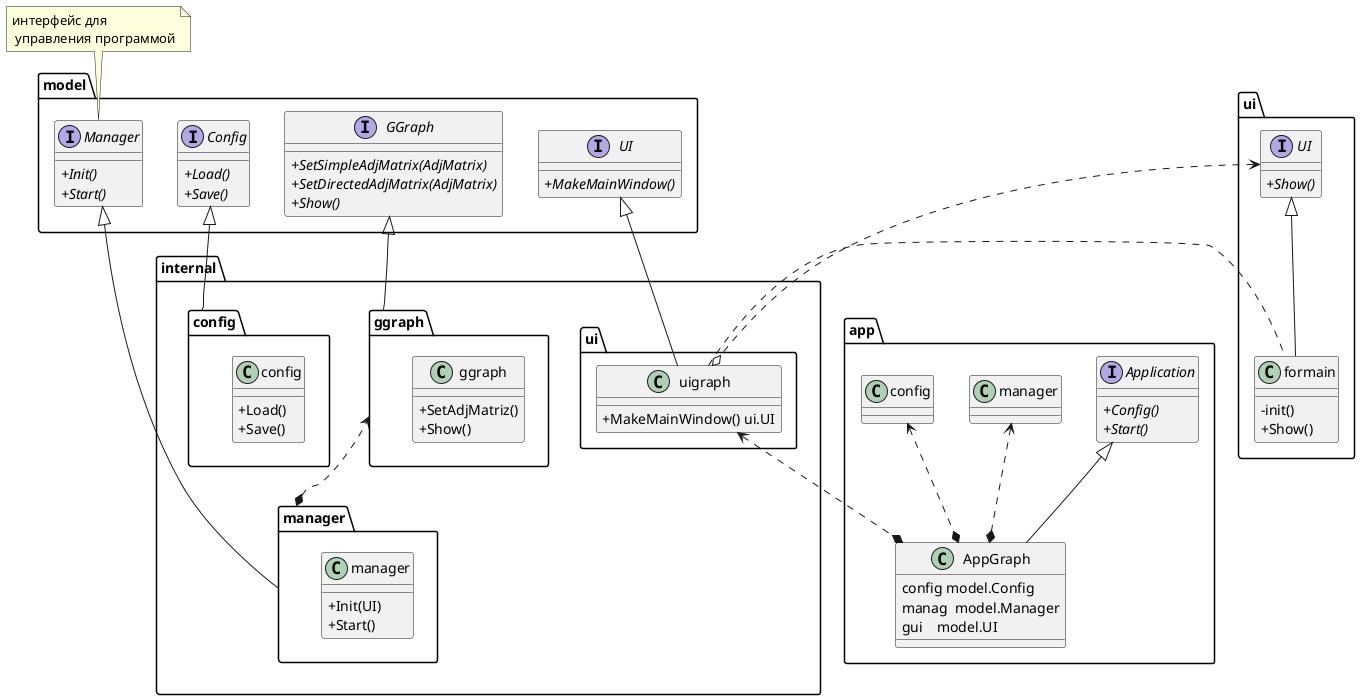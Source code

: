 @startuml
skinparam ClassAttributeIconSize 0

package "model" {

    
    interface IUI as "UI" {
        + {abstract} MakeMainWindow()
    }

    interface IGGraph as "GGraph" {
        + {abstract} SetSimpleAdjMatrix(AdjMatrix)
        + {abstract} SetDirectedAdjMatrix(AdjMatrix)
        + {abstract} Show()
    }

    interface IConfig as "Config" {
        + {abstract} Load()
        + {abstract} Save()
    }

    interface IManager as "Manager" {
        + {abstract} Init()
        + {abstract} Start()
    }

}

note "интерфейс для\n управления программой" as N1
N1 .. IManager  
    
package "internal" {

    package "ui" {
        class uigraph {
            + MakeMainWindow() ui.UI
        }
    }
    IUI <|-- uigraph

    package "config" {
        class config {
            + Load()
            + Save()
        }
    }
    IConfig <|-- config

    package "ggraph" {
        class ggraph{
            + SetAdjMatriz()
            + Show()
        }
    }
    IGGraph  <|-- ggraph

    package "manager" {
        class manager{
            + Init(UI)
            + Start()
        }
    }
    IManager <|-- manager
    ggraph  <..* manager
    
}

package "app" {

    interface IApp as "Application" {
        + {abstract} Config()
        + {abstract} Start()
    }

    class AppGraph{
        config model.Config
	    manag  model.Manager
	    gui    model.UI
    }
    IApp <|--AppGraph

    manager <..* AppGraph
    uigraph <..* AppGraph
    config  <..* AppGraph
    
}

package gui as "ui" {

    interface IGui as "UI" {
        + {abstract} Show()
    }

    class formain {
        - init()
        + Show()
    }
    IGui  <|-- formain 
    IGui  <..o uigraph  
    uigraph  ..formain 
}


@enduml
